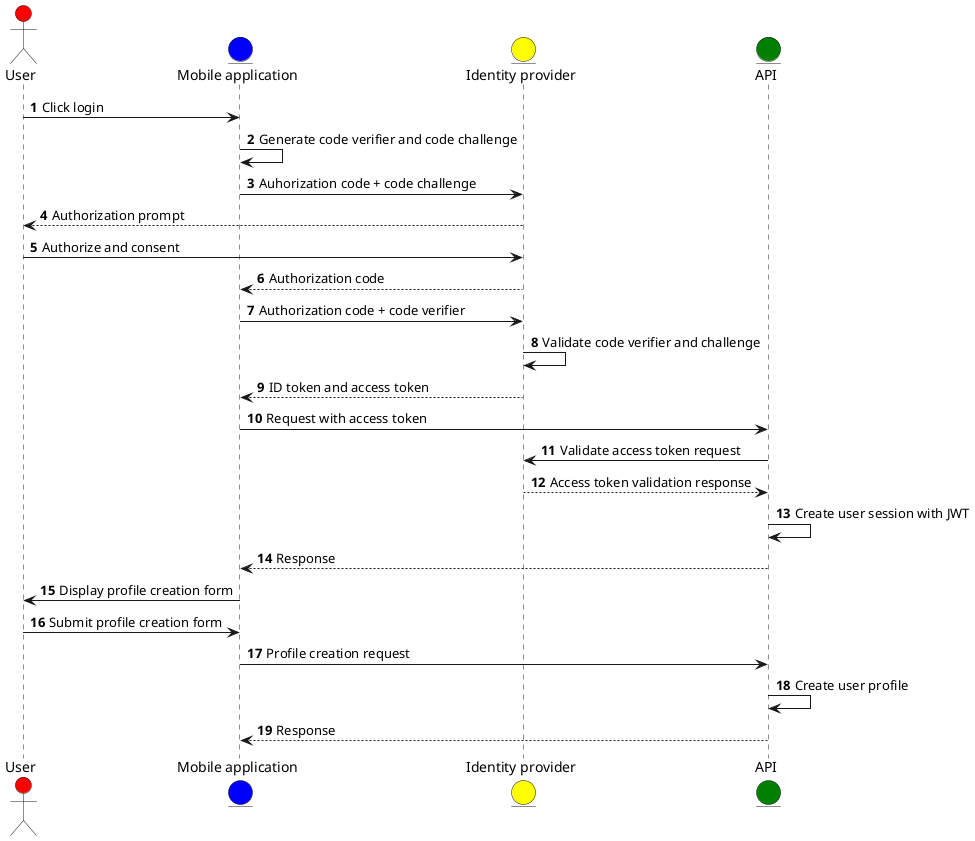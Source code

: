 @startuml

autonumber

actor "User" #red
entity "Mobile application" #blue
entity "Identity provider" #yellow
entity "API" #green

"User" -> "Mobile application": Click login
"Mobile application" -> "Mobile application": Generate code verifier and code challenge
"Mobile application" -> "Identity provider": Auhorization code + code challenge
"Identity provider" --> "User": Authorization prompt
"User" -> "Identity provider": Authorize and consent
"Identity provider" --> "Mobile application": Authorization code
"Mobile application" -> "Identity provider": Authorization code + code verifier
"Identity provider" -> "Identity provider": Validate code verifier and challenge
"Identity provider" --> "Mobile application": ID token and access token
"Mobile application" -> "API": Request with access token
"API" -> "Identity provider": Validate access token request
"Identity provider" --> "API": Access token validation response
"API" -> "API": Create user session with JWT
"API" --> "Mobile application": Response
"Mobile application" -> "User": Display profile creation form
"User" -> "Mobile application": Submit profile creation form
"Mobile application" -> "API": Profile creation request
"API" -> "API": Create user profile
"API" --> "Mobile application": Response
@enduml
